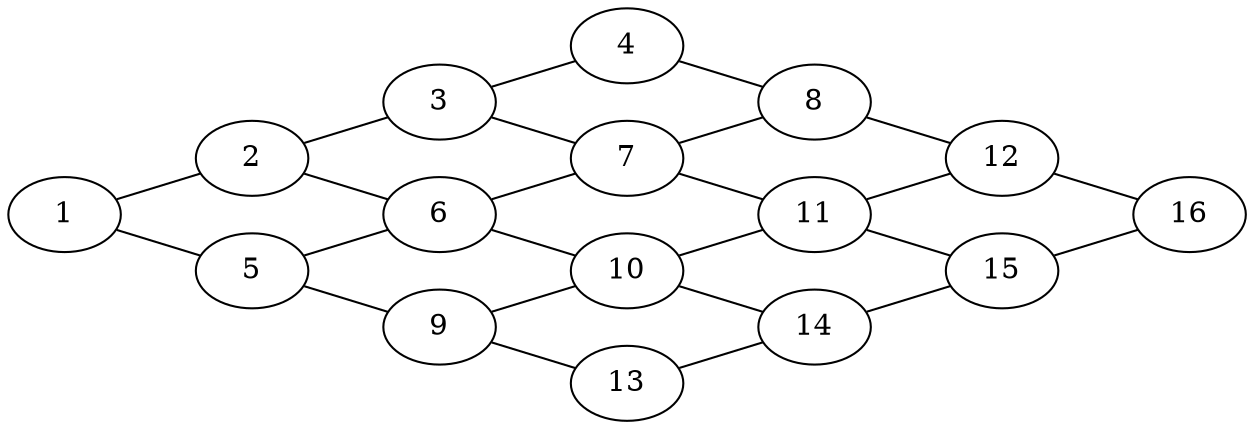 // File generated automatically by write_graph in DotGraph

graph
{
  rankdir = LR;

  // Without graph attributes

  // Nodes 

  0[label = "1"];
  1[label = "2"];
  2[label = "3"];
  3[label = "4"];
  4[label = "5"];
  5[label = "6"];
  6[label = "7"];
  7[label = "8"];
  8[label = "9"];
  9[label = "10"];
  10[label = "11"];
  11[label = "12"];
  12[label = "13"];
  13[label = "14"];
  14[label = "15"];
  15[label = "16"];

  // Arcs 

  0--4[label = ""];
  0--1[label = ""];
  1--5[label = ""];
  1--2[label = ""];
  2--6[label = ""];
  2--3[label = ""];
  3--7[label = ""];
  4--8[label = ""];
  4--5[label = ""];
  5--9[label = ""];
  5--6[label = ""];
  6--10[label = ""];
  6--7[label = ""];
  7--11[label = ""];
  8--12[label = ""];
  8--9[label = ""];
  9--13[label = ""];
  9--10[label = ""];
  10--14[label = ""];
  10--11[label = ""];
  11--15[label = ""];
  12--13[label = ""];
  13--14[label = ""];
  14--15[label = ""];
}
